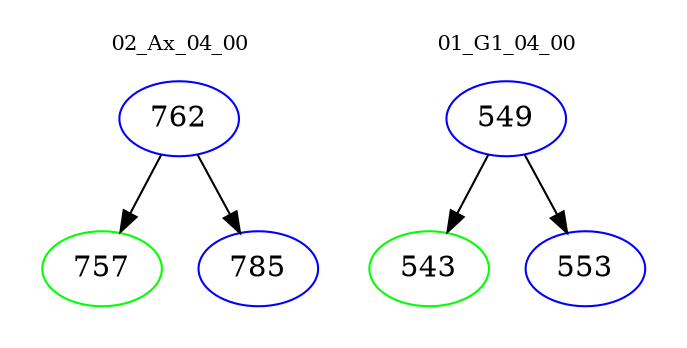 digraph{
subgraph cluster_0 {
color = white
label = "02_Ax_04_00";
fontsize=10;
T0_762 [label="762", color="blue"]
T0_762 -> T0_757 [color="black"]
T0_757 [label="757", color="green"]
T0_762 -> T0_785 [color="black"]
T0_785 [label="785", color="blue"]
}
subgraph cluster_1 {
color = white
label = "01_G1_04_00";
fontsize=10;
T1_549 [label="549", color="blue"]
T1_549 -> T1_543 [color="black"]
T1_543 [label="543", color="green"]
T1_549 -> T1_553 [color="black"]
T1_553 [label="553", color="blue"]
}
}
